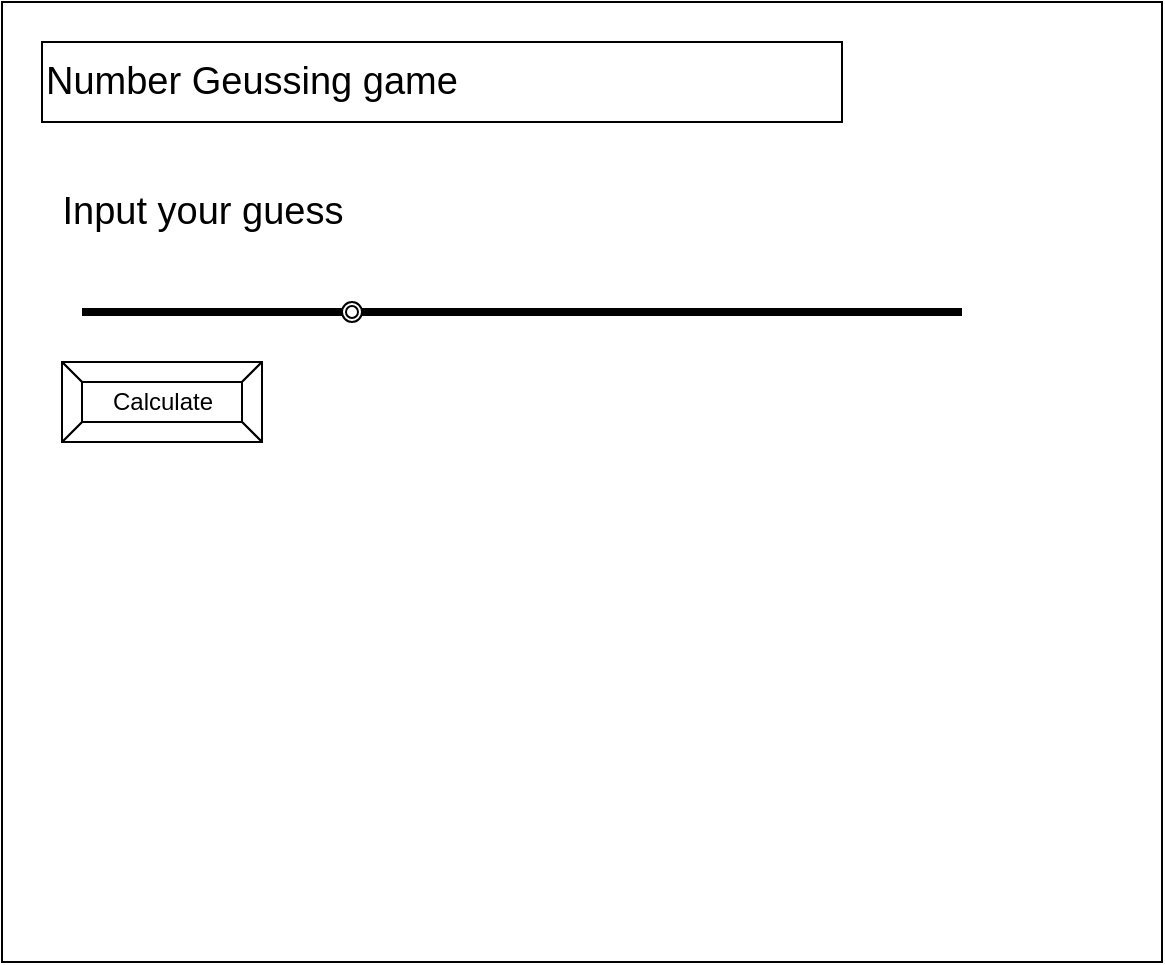 <mxfile>
    <diagram id="pIaEtrtLPv3HG8r1JEND" name="Page-1">
        <mxGraphModel dx="899" dy="644" grid="1" gridSize="10" guides="1" tooltips="1" connect="1" arrows="1" fold="1" page="1" pageScale="1" pageWidth="850" pageHeight="1100" math="0" shadow="0">
            <root>
                <mxCell id="0"/>
                <mxCell id="1" parent="0"/>
                <mxCell id="2" value="" style="rounded=0;whiteSpace=wrap;html=1;" parent="1" vertex="1">
                    <mxGeometry x="100" y="100" width="580" height="480" as="geometry"/>
                </mxCell>
                <mxCell id="3" value="&lt;font style=&quot;font-size: 19px&quot;&gt;Number Geussing game&lt;/font&gt;" style="rounded=0;whiteSpace=wrap;html=1;align=left;" parent="1" vertex="1">
                    <mxGeometry x="120" y="120" width="400" height="40" as="geometry"/>
                </mxCell>
                <mxCell id="6" value="Calculate" style="labelPosition=center;verticalLabelPosition=middle;align=center;html=1;shape=mxgraph.basic.button;dx=10;" parent="1" vertex="1">
                    <mxGeometry x="130" y="280" width="100" height="40" as="geometry"/>
                </mxCell>
                <mxCell id="17" value="" style="line;strokeWidth=4;html=1;perimeter=backbonePerimeter;points=[];outlineConnect=0;fontSize=19;" vertex="1" parent="1">
                    <mxGeometry x="140" y="250" width="440" height="10" as="geometry"/>
                </mxCell>
                <mxCell id="18" value="" style="ellipse;shape=doubleEllipse;whiteSpace=wrap;html=1;aspect=fixed;fontSize=19;" vertex="1" parent="1">
                    <mxGeometry x="270" y="250" width="10" height="10" as="geometry"/>
                </mxCell>
                <mxCell id="19" value="Input your guess" style="text;html=1;align=center;verticalAlign=middle;resizable=0;points=[];autosize=1;strokeColor=none;fillColor=none;fontSize=19;" vertex="1" parent="1">
                    <mxGeometry x="120" y="190" width="160" height="30" as="geometry"/>
                </mxCell>
            </root>
        </mxGraphModel>
    </diagram>
</mxfile>